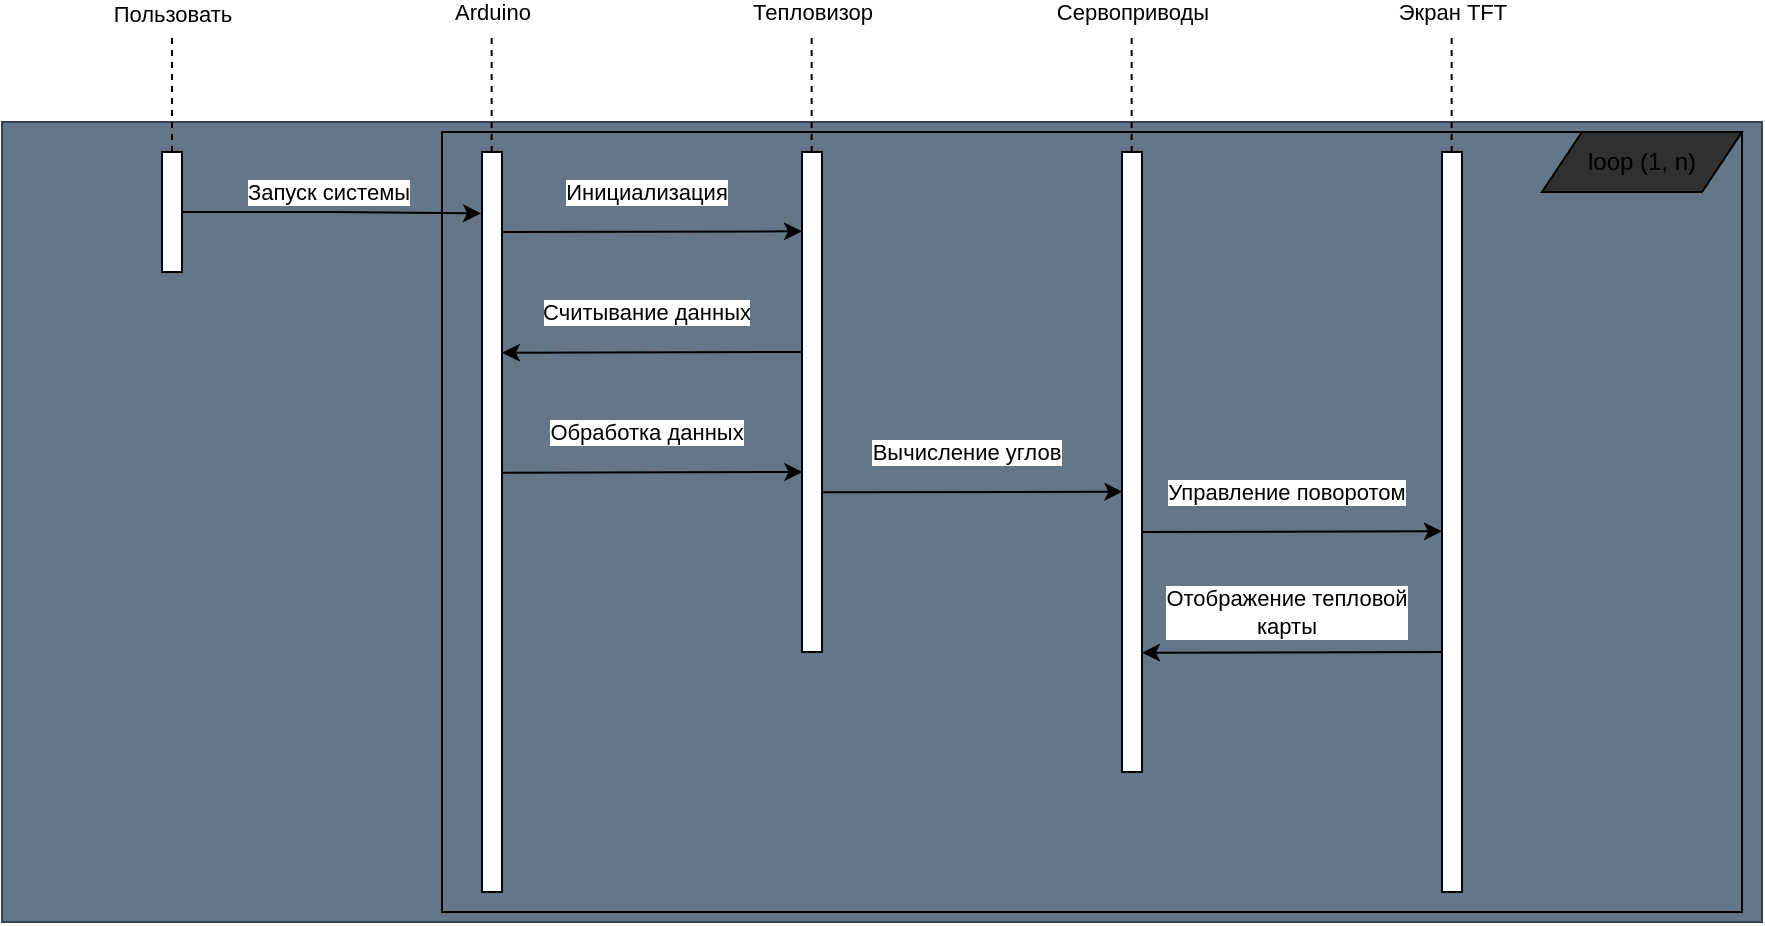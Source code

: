<mxfile version="25.0.3">
  <diagram name="Страница — 1" id="wTVbVLARGpGQdvWJl2xj">
    <mxGraphModel dx="-1286" dy="682" grid="1" gridSize="10" guides="1" tooltips="1" connect="1" arrows="1" fold="1" page="1" pageScale="1" pageWidth="827" pageHeight="1169" math="0" shadow="0">
      <root>
        <mxCell id="0" />
        <mxCell id="1" parent="0" />
        <mxCell id="dgGVusEM3EoO9SasVwt4-1" value="" style="rounded=0;whiteSpace=wrap;html=1;fillColor=#647687;strokeColor=#314354;fontColor=#ffffff;" vertex="1" parent="1">
          <mxGeometry x="2760" y="585" width="880" height="400" as="geometry" />
        </mxCell>
        <mxCell id="dgGVusEM3EoO9SasVwt4-2" value="" style="rounded=0;whiteSpace=wrap;html=1;fillColor=#647687;strokeColor=#000000;fontColor=#ffffff;" vertex="1" parent="1">
          <mxGeometry x="2980" y="590" width="650" height="390" as="geometry" />
        </mxCell>
        <mxCell id="dgGVusEM3EoO9SasVwt4-3" value="" style="rounded=0;whiteSpace=wrap;html=1;" vertex="1" parent="1">
          <mxGeometry x="2840" y="600" width="10" height="60" as="geometry" />
        </mxCell>
        <mxCell id="dgGVusEM3EoO9SasVwt4-4" value="" style="rounded=0;whiteSpace=wrap;html=1;" vertex="1" parent="1">
          <mxGeometry x="3000" y="600" width="10" height="370" as="geometry" />
        </mxCell>
        <mxCell id="dgGVusEM3EoO9SasVwt4-5" value="" style="rounded=0;whiteSpace=wrap;html=1;" vertex="1" parent="1">
          <mxGeometry x="3160" y="600" width="10" height="250" as="geometry" />
        </mxCell>
        <mxCell id="dgGVusEM3EoO9SasVwt4-6" value="" style="rounded=0;whiteSpace=wrap;html=1;" vertex="1" parent="1">
          <mxGeometry x="3320" y="600" width="10" height="310" as="geometry" />
        </mxCell>
        <mxCell id="dgGVusEM3EoO9SasVwt4-7" value="" style="rounded=0;whiteSpace=wrap;html=1;" vertex="1" parent="1">
          <mxGeometry x="3480" y="600" width="10" height="370" as="geometry" />
        </mxCell>
        <mxCell id="dgGVusEM3EoO9SasVwt4-8" value="" style="endArrow=none;dashed=1;html=1;rounded=0;exitX=0.5;exitY=0;exitDx=0;exitDy=0;" edge="1" parent="1" source="dgGVusEM3EoO9SasVwt4-3">
          <mxGeometry width="50" height="50" relative="1" as="geometry">
            <mxPoint x="2860" y="640" as="sourcePoint" />
            <mxPoint x="2845" y="540" as="targetPoint" />
          </mxGeometry>
        </mxCell>
        <mxCell id="dgGVusEM3EoO9SasVwt4-9" value="Пользовать" style="edgeLabel;html=1;align=center;verticalAlign=middle;resizable=0;points=[];" vertex="1" connectable="0" parent="dgGVusEM3EoO9SasVwt4-8">
          <mxGeometry x="0.889" y="-1" relative="1" as="geometry">
            <mxPoint x="-1" y="-13" as="offset" />
          </mxGeometry>
        </mxCell>
        <mxCell id="dgGVusEM3EoO9SasVwt4-10" value="" style="endArrow=none;dashed=1;html=1;rounded=0;exitX=0.5;exitY=0;exitDx=0;exitDy=0;" edge="1" parent="1">
          <mxGeometry width="50" height="50" relative="1" as="geometry">
            <mxPoint x="3004.83" y="600" as="sourcePoint" />
            <mxPoint x="3004.83" y="540" as="targetPoint" />
          </mxGeometry>
        </mxCell>
        <mxCell id="dgGVusEM3EoO9SasVwt4-11" value="" style="endArrow=none;dashed=1;html=1;rounded=0;exitX=0.5;exitY=0;exitDx=0;exitDy=0;" edge="1" parent="1">
          <mxGeometry width="50" height="50" relative="1" as="geometry">
            <mxPoint x="3164.83" y="600" as="sourcePoint" />
            <mxPoint x="3164.83" y="540" as="targetPoint" />
          </mxGeometry>
        </mxCell>
        <mxCell id="dgGVusEM3EoO9SasVwt4-12" value="" style="endArrow=none;dashed=1;html=1;rounded=0;exitX=0.5;exitY=0;exitDx=0;exitDy=0;" edge="1" parent="1">
          <mxGeometry width="50" height="50" relative="1" as="geometry">
            <mxPoint x="3324.83" y="600" as="sourcePoint" />
            <mxPoint x="3324.83" y="540" as="targetPoint" />
          </mxGeometry>
        </mxCell>
        <mxCell id="dgGVusEM3EoO9SasVwt4-13" value="" style="endArrow=none;dashed=1;html=1;rounded=0;exitX=0.5;exitY=0;exitDx=0;exitDy=0;" edge="1" parent="1">
          <mxGeometry width="50" height="50" relative="1" as="geometry">
            <mxPoint x="3484.83" y="600" as="sourcePoint" />
            <mxPoint x="3484.83" y="540" as="targetPoint" />
          </mxGeometry>
        </mxCell>
        <mxCell id="dgGVusEM3EoO9SasVwt4-14" value="Arduino" style="edgeLabel;html=1;align=center;verticalAlign=middle;resizable=0;points=[];" vertex="1" connectable="0" parent="1">
          <mxGeometry x="3005" y="530.003" as="geometry" />
        </mxCell>
        <mxCell id="dgGVusEM3EoO9SasVwt4-15" value="Тепловизор" style="edgeLabel;html=1;align=center;verticalAlign=middle;resizable=0;points=[];" vertex="1" connectable="0" parent="1">
          <mxGeometry x="3165" y="530.003" as="geometry" />
        </mxCell>
        <mxCell id="dgGVusEM3EoO9SasVwt4-16" value="Сервоприводы" style="edgeLabel;html=1;align=center;verticalAlign=middle;resizable=0;points=[];" vertex="1" connectable="0" parent="1">
          <mxGeometry x="3325" y="530.003" as="geometry" />
        </mxCell>
        <mxCell id="dgGVusEM3EoO9SasVwt4-17" value="Экран TFT" style="edgeLabel;html=1;align=center;verticalAlign=middle;resizable=0;points=[];" vertex="1" connectable="0" parent="1">
          <mxGeometry x="3485" y="530.003" as="geometry" />
        </mxCell>
        <mxCell id="dgGVusEM3EoO9SasVwt4-18" style="edgeStyle=orthogonalEdgeStyle;rounded=0;orthogonalLoop=1;jettySize=auto;html=1;entryX=-0.047;entryY=0.083;entryDx=0;entryDy=0;entryPerimeter=0;" edge="1" parent="1" source="dgGVusEM3EoO9SasVwt4-3" target="dgGVusEM3EoO9SasVwt4-4">
          <mxGeometry relative="1" as="geometry" />
        </mxCell>
        <mxCell id="dgGVusEM3EoO9SasVwt4-19" value="Запуск системы" style="edgeLabel;html=1;align=center;verticalAlign=middle;resizable=0;points=[];" vertex="1" connectable="0" parent="dgGVusEM3EoO9SasVwt4-18">
          <mxGeometry x="-0.033" relative="1" as="geometry">
            <mxPoint y="-10" as="offset" />
          </mxGeometry>
        </mxCell>
        <mxCell id="dgGVusEM3EoO9SasVwt4-20" value="" style="endArrow=classic;html=1;rounded=0;exitX=0.98;exitY=0.082;exitDx=0;exitDy=0;exitPerimeter=0;entryX=0;entryY=0.5;entryDx=0;entryDy=0;" edge="1" parent="1">
          <mxGeometry width="50" height="50" relative="1" as="geometry">
            <mxPoint x="3009.8" y="640" as="sourcePoint" />
            <mxPoint x="3160" y="639.66" as="targetPoint" />
          </mxGeometry>
        </mxCell>
        <mxCell id="dgGVusEM3EoO9SasVwt4-21" value="Инициализация" style="edgeLabel;html=1;align=center;verticalAlign=middle;resizable=0;points=[];" vertex="1" connectable="0" parent="dgGVusEM3EoO9SasVwt4-20">
          <mxGeometry x="-0.048" y="1" relative="1" as="geometry">
            <mxPoint y="-19" as="offset" />
          </mxGeometry>
        </mxCell>
        <mxCell id="dgGVusEM3EoO9SasVwt4-22" value="" style="endArrow=none;html=1;rounded=0;exitX=0.98;exitY=0.082;exitDx=0;exitDy=0;exitPerimeter=0;entryX=0;entryY=0.5;entryDx=0;entryDy=0;endFill=0;startArrow=classic;startFill=1;" edge="1" parent="1">
          <mxGeometry width="50" height="50" relative="1" as="geometry">
            <mxPoint x="3010" y="700.34" as="sourcePoint" />
            <mxPoint x="3160.2" y="700" as="targetPoint" />
          </mxGeometry>
        </mxCell>
        <mxCell id="dgGVusEM3EoO9SasVwt4-23" value="Считывание данных" style="edgeLabel;html=1;align=center;verticalAlign=middle;resizable=0;points=[];" vertex="1" connectable="0" parent="dgGVusEM3EoO9SasVwt4-22">
          <mxGeometry x="-0.048" y="1" relative="1" as="geometry">
            <mxPoint y="-19" as="offset" />
          </mxGeometry>
        </mxCell>
        <mxCell id="dgGVusEM3EoO9SasVwt4-24" value="" style="endArrow=classic;html=1;rounded=0;exitX=0.98;exitY=0.082;exitDx=0;exitDy=0;exitPerimeter=0;entryX=0;entryY=0.5;entryDx=0;entryDy=0;endFill=1;startArrow=none;startFill=0;" edge="1" parent="1">
          <mxGeometry width="50" height="50" relative="1" as="geometry">
            <mxPoint x="3010" y="760.34" as="sourcePoint" />
            <mxPoint x="3160.2" y="760" as="targetPoint" />
          </mxGeometry>
        </mxCell>
        <mxCell id="dgGVusEM3EoO9SasVwt4-25" value="Обработка данных" style="edgeLabel;html=1;align=center;verticalAlign=middle;resizable=0;points=[];" vertex="1" connectable="0" parent="dgGVusEM3EoO9SasVwt4-24">
          <mxGeometry x="-0.048" y="1" relative="1" as="geometry">
            <mxPoint y="-19" as="offset" />
          </mxGeometry>
        </mxCell>
        <mxCell id="dgGVusEM3EoO9SasVwt4-26" value="" style="endArrow=classic;html=1;rounded=0;exitX=0.98;exitY=0.082;exitDx=0;exitDy=0;exitPerimeter=0;entryX=0;entryY=0.5;entryDx=0;entryDy=0;endFill=1;startArrow=none;startFill=0;" edge="1" parent="1">
          <mxGeometry width="50" height="50" relative="1" as="geometry">
            <mxPoint x="3170" y="770.17" as="sourcePoint" />
            <mxPoint x="3320.2" y="769.83" as="targetPoint" />
          </mxGeometry>
        </mxCell>
        <mxCell id="dgGVusEM3EoO9SasVwt4-27" value="Вычисление углов" style="edgeLabel;html=1;align=center;verticalAlign=middle;resizable=0;points=[];" vertex="1" connectable="0" parent="dgGVusEM3EoO9SasVwt4-26">
          <mxGeometry x="-0.048" y="1" relative="1" as="geometry">
            <mxPoint y="-19" as="offset" />
          </mxGeometry>
        </mxCell>
        <mxCell id="dgGVusEM3EoO9SasVwt4-28" value="" style="endArrow=classic;html=1;rounded=0;exitX=0.98;exitY=0.082;exitDx=0;exitDy=0;exitPerimeter=0;entryX=0;entryY=0.5;entryDx=0;entryDy=0;endFill=1;startArrow=none;startFill=0;" edge="1" parent="1">
          <mxGeometry width="50" height="50" relative="1" as="geometry">
            <mxPoint x="3329.8" y="790" as="sourcePoint" />
            <mxPoint x="3480" y="789.66" as="targetPoint" />
          </mxGeometry>
        </mxCell>
        <mxCell id="dgGVusEM3EoO9SasVwt4-29" value="Управление поворотом" style="edgeLabel;html=1;align=center;verticalAlign=middle;resizable=0;points=[];" vertex="1" connectable="0" parent="dgGVusEM3EoO9SasVwt4-28">
          <mxGeometry x="-0.048" y="1" relative="1" as="geometry">
            <mxPoint y="-19" as="offset" />
          </mxGeometry>
        </mxCell>
        <mxCell id="dgGVusEM3EoO9SasVwt4-30" value="" style="endArrow=none;html=1;rounded=0;exitX=0.98;exitY=0.082;exitDx=0;exitDy=0;exitPerimeter=0;entryX=0;entryY=0.5;entryDx=0;entryDy=0;endFill=0;startArrow=classic;startFill=1;" edge="1" parent="1">
          <mxGeometry width="50" height="50" relative="1" as="geometry">
            <mxPoint x="3330" y="850.34" as="sourcePoint" />
            <mxPoint x="3480.2" y="850" as="targetPoint" />
          </mxGeometry>
        </mxCell>
        <mxCell id="dgGVusEM3EoO9SasVwt4-31" value="Отображение тепловой&lt;div&gt;карты&lt;/div&gt;" style="edgeLabel;html=1;align=center;verticalAlign=middle;resizable=0;points=[];" vertex="1" connectable="0" parent="dgGVusEM3EoO9SasVwt4-30">
          <mxGeometry x="-0.048" y="1" relative="1" as="geometry">
            <mxPoint y="-19" as="offset" />
          </mxGeometry>
        </mxCell>
        <mxCell id="dgGVusEM3EoO9SasVwt4-32" value="loop (1, n)" style="shape=parallelogram;perimeter=parallelogramPerimeter;whiteSpace=wrap;html=1;fixedSize=1;fillColor=#303030;flipH=0;flipV=0;" vertex="1" parent="1">
          <mxGeometry x="3530" y="590" width="100" height="30" as="geometry" />
        </mxCell>
      </root>
    </mxGraphModel>
  </diagram>
</mxfile>
